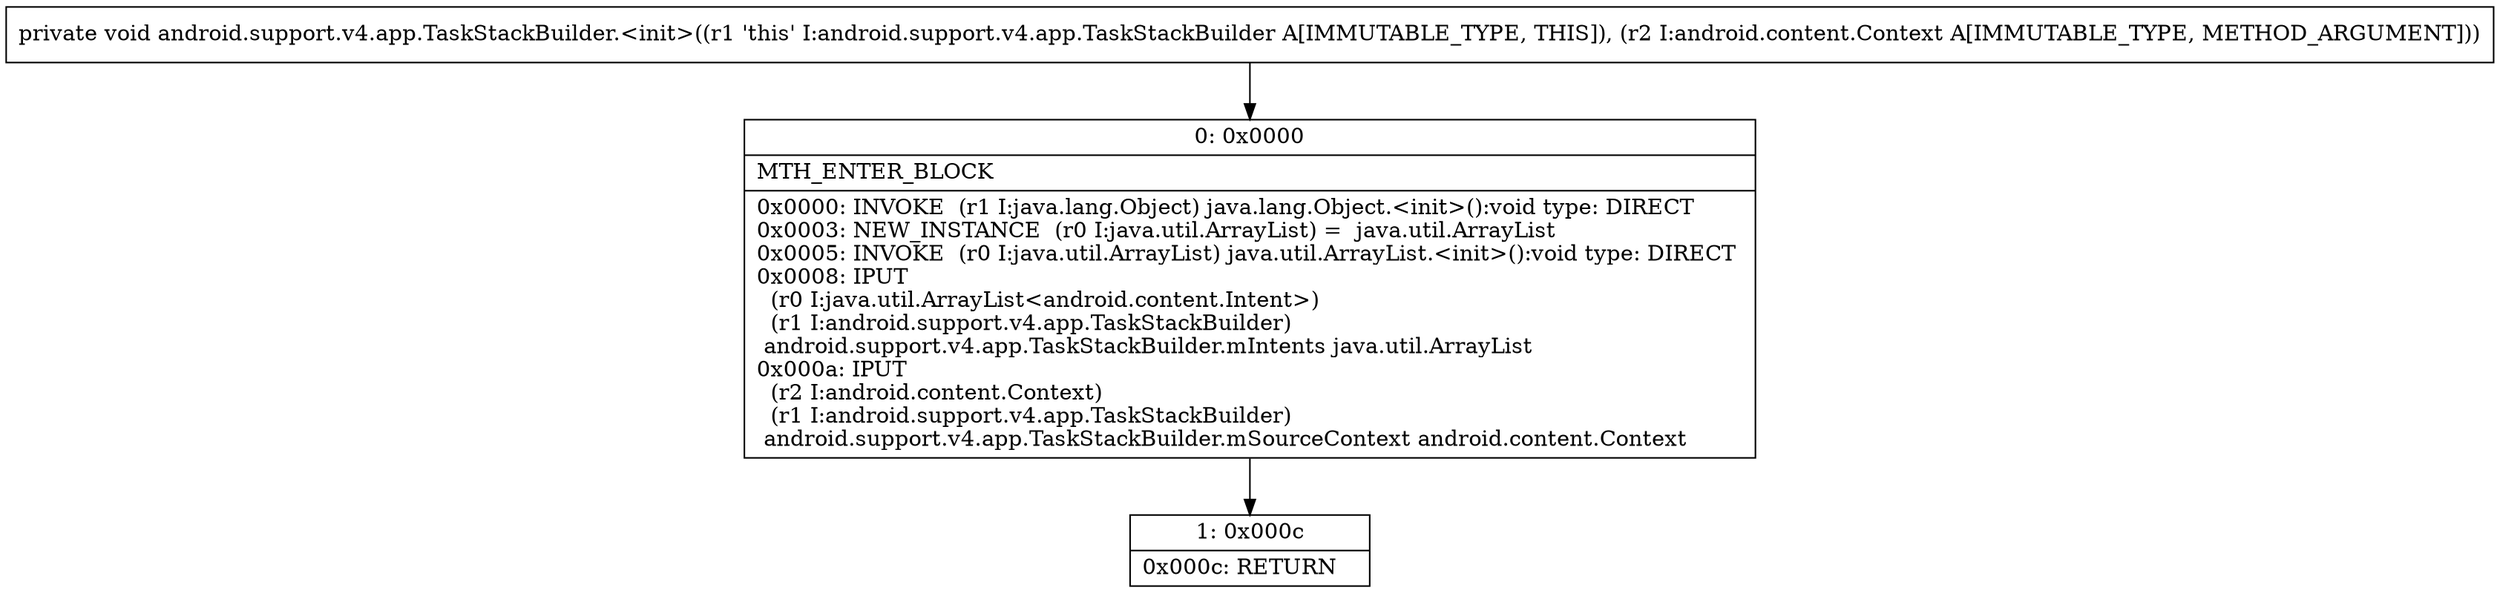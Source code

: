 digraph "CFG forandroid.support.v4.app.TaskStackBuilder.\<init\>(Landroid\/content\/Context;)V" {
Node_0 [shape=record,label="{0\:\ 0x0000|MTH_ENTER_BLOCK\l|0x0000: INVOKE  (r1 I:java.lang.Object) java.lang.Object.\<init\>():void type: DIRECT \l0x0003: NEW_INSTANCE  (r0 I:java.util.ArrayList) =  java.util.ArrayList \l0x0005: INVOKE  (r0 I:java.util.ArrayList) java.util.ArrayList.\<init\>():void type: DIRECT \l0x0008: IPUT  \l  (r0 I:java.util.ArrayList\<android.content.Intent\>)\l  (r1 I:android.support.v4.app.TaskStackBuilder)\l android.support.v4.app.TaskStackBuilder.mIntents java.util.ArrayList \l0x000a: IPUT  \l  (r2 I:android.content.Context)\l  (r1 I:android.support.v4.app.TaskStackBuilder)\l android.support.v4.app.TaskStackBuilder.mSourceContext android.content.Context \l}"];
Node_1 [shape=record,label="{1\:\ 0x000c|0x000c: RETURN   \l}"];
MethodNode[shape=record,label="{private void android.support.v4.app.TaskStackBuilder.\<init\>((r1 'this' I:android.support.v4.app.TaskStackBuilder A[IMMUTABLE_TYPE, THIS]), (r2 I:android.content.Context A[IMMUTABLE_TYPE, METHOD_ARGUMENT])) }"];
MethodNode -> Node_0;
Node_0 -> Node_1;
}

